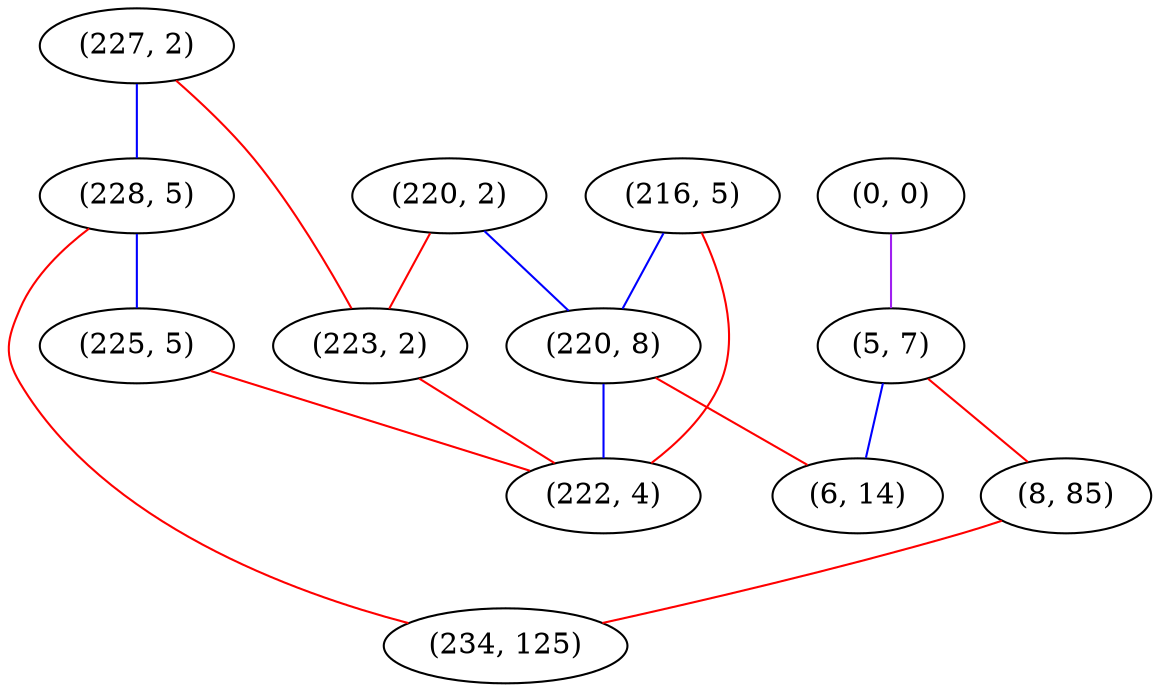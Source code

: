 graph "" {
"(227, 2)";
"(0, 0)";
"(220, 2)";
"(228, 5)";
"(216, 5)";
"(5, 7)";
"(8, 85)";
"(220, 8)";
"(225, 5)";
"(223, 2)";
"(222, 4)";
"(234, 125)";
"(6, 14)";
"(227, 2)" -- "(228, 5)"  [color=blue, key=0, weight=3];
"(227, 2)" -- "(223, 2)"  [color=red, key=0, weight=1];
"(0, 0)" -- "(5, 7)"  [color=purple, key=0, weight=4];
"(220, 2)" -- "(223, 2)"  [color=red, key=0, weight=1];
"(220, 2)" -- "(220, 8)"  [color=blue, key=0, weight=3];
"(228, 5)" -- "(225, 5)"  [color=blue, key=0, weight=3];
"(228, 5)" -- "(234, 125)"  [color=red, key=0, weight=1];
"(216, 5)" -- "(222, 4)"  [color=red, key=0, weight=1];
"(216, 5)" -- "(220, 8)"  [color=blue, key=0, weight=3];
"(5, 7)" -- "(8, 85)"  [color=red, key=0, weight=1];
"(5, 7)" -- "(6, 14)"  [color=blue, key=0, weight=3];
"(8, 85)" -- "(234, 125)"  [color=red, key=0, weight=1];
"(220, 8)" -- "(222, 4)"  [color=blue, key=0, weight=3];
"(220, 8)" -- "(6, 14)"  [color=red, key=0, weight=1];
"(225, 5)" -- "(222, 4)"  [color=red, key=0, weight=1];
"(223, 2)" -- "(222, 4)"  [color=red, key=0, weight=1];
}
